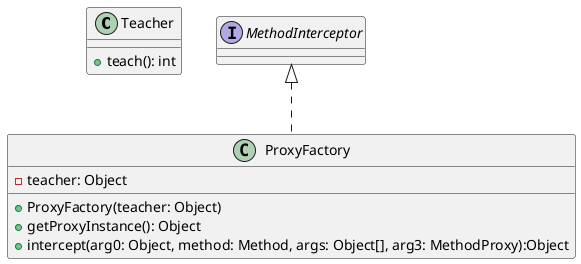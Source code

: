 @startuml
class Teacher{
    + teach(): int
}

interface MethodInterceptor

class ProxyFactory{
    - teacher: Object
    + ProxyFactory(teacher: Object)
    + getProxyInstance(): Object
    + intercept(arg0: Object, method: Method, args: Object[], arg3: MethodProxy):Object
}

MethodInterceptor <|.. ProxyFactory



@enduml